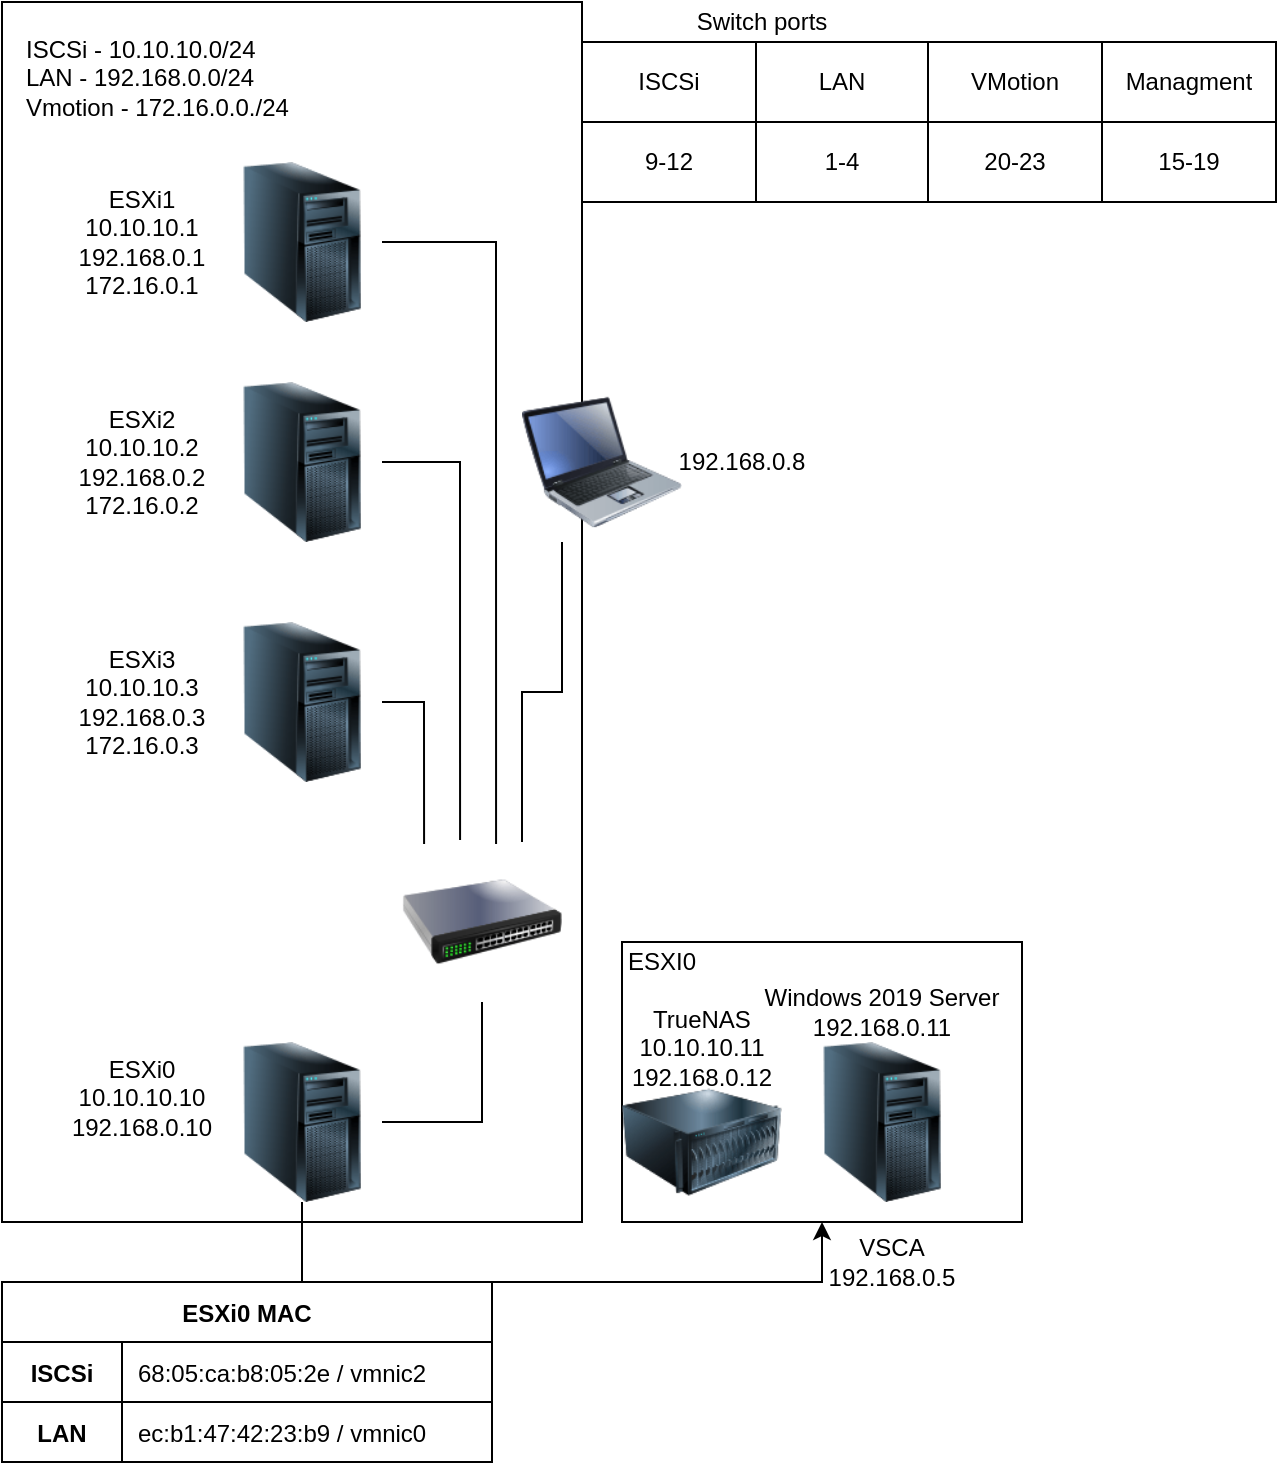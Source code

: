 <mxfile version="13.10.9" type="github">
  <diagram id="UTsrj9zy2FsQwudx2wQN" name="Page-1">
    <mxGraphModel dx="1422" dy="791" grid="1" gridSize="10" guides="1" tooltips="1" connect="1" arrows="0" fold="1" page="1" pageScale="1" pageWidth="850" pageHeight="1100" math="0" shadow="0">
      <root>
        <mxCell id="0" />
        <mxCell id="1" parent="0" />
        <mxCell id="KXu5CnC1AJarhtzcKAEL-6" value="" style="rounded=0;whiteSpace=wrap;html=1;align=left;labelBackgroundColor=none;fillColor=none;" parent="1" vertex="1">
          <mxGeometry width="290" height="610" as="geometry" />
        </mxCell>
        <mxCell id="OHEoidDT8wOifvf5l5tZ-14" style="edgeStyle=orthogonalEdgeStyle;rounded=0;orthogonalLoop=1;jettySize=auto;html=1;entryX=0.588;entryY=0.013;entryDx=0;entryDy=0;entryPerimeter=0;endArrow=none;endFill=0;" parent="1" source="OHEoidDT8wOifvf5l5tZ-2" target="OHEoidDT8wOifvf5l5tZ-6" edge="1">
          <mxGeometry relative="1" as="geometry" />
        </mxCell>
        <mxCell id="OHEoidDT8wOifvf5l5tZ-2" value="" style="image;html=1;image=img/lib/clip_art/computers/Server_Tower_128x128.png" parent="1" vertex="1">
          <mxGeometry x="110" y="80" width="80" height="80" as="geometry" />
        </mxCell>
        <mxCell id="OHEoidDT8wOifvf5l5tZ-13" style="edgeStyle=orthogonalEdgeStyle;rounded=0;orthogonalLoop=1;jettySize=auto;html=1;entryX=0.363;entryY=-0.012;entryDx=0;entryDy=0;entryPerimeter=0;endArrow=none;endFill=0;" parent="1" source="OHEoidDT8wOifvf5l5tZ-3" target="OHEoidDT8wOifvf5l5tZ-6" edge="1">
          <mxGeometry relative="1" as="geometry" />
        </mxCell>
        <mxCell id="OHEoidDT8wOifvf5l5tZ-3" value="" style="image;html=1;image=img/lib/clip_art/computers/Server_Tower_128x128.png" parent="1" vertex="1">
          <mxGeometry x="110" y="190" width="80" height="80" as="geometry" />
        </mxCell>
        <mxCell id="OHEoidDT8wOifvf5l5tZ-11" style="edgeStyle=orthogonalEdgeStyle;rounded=0;orthogonalLoop=1;jettySize=auto;html=1;entryX=0.138;entryY=0.013;entryDx=0;entryDy=0;entryPerimeter=0;endArrow=none;endFill=0;" parent="1" source="OHEoidDT8wOifvf5l5tZ-4" target="OHEoidDT8wOifvf5l5tZ-6" edge="1">
          <mxGeometry relative="1" as="geometry" />
        </mxCell>
        <mxCell id="OHEoidDT8wOifvf5l5tZ-4" value="" style="image;html=1;image=img/lib/clip_art/computers/Server_Tower_128x128.png" parent="1" vertex="1">
          <mxGeometry x="110" y="310" width="80" height="80" as="geometry" />
        </mxCell>
        <mxCell id="OHEoidDT8wOifvf5l5tZ-15" style="edgeStyle=orthogonalEdgeStyle;rounded=0;orthogonalLoop=1;jettySize=auto;html=1;endArrow=none;endFill=0;" parent="1" source="OHEoidDT8wOifvf5l5tZ-5" target="OHEoidDT8wOifvf5l5tZ-6" edge="1">
          <mxGeometry relative="1" as="geometry" />
        </mxCell>
        <mxCell id="KXu5CnC1AJarhtzcKAEL-12" style="edgeStyle=orthogonalEdgeStyle;rounded=0;orthogonalLoop=1;jettySize=auto;html=1;entryX=0.5;entryY=1;entryDx=0;entryDy=0;fontColor=#000000;" parent="1" source="OHEoidDT8wOifvf5l5tZ-5" target="KXu5CnC1AJarhtzcKAEL-9" edge="1">
          <mxGeometry relative="1" as="geometry">
            <Array as="points">
              <mxPoint x="150" y="640" />
              <mxPoint x="410" y="640" />
            </Array>
          </mxGeometry>
        </mxCell>
        <mxCell id="OHEoidDT8wOifvf5l5tZ-5" value="" style="image;html=1;image=img/lib/clip_art/computers/Server_Tower_128x128.png" parent="1" vertex="1">
          <mxGeometry x="110" y="520" width="80" height="80" as="geometry" />
        </mxCell>
        <mxCell id="OHEoidDT8wOifvf5l5tZ-6" value="" style="image;html=1;image=img/lib/clip_art/networking/Switch_128x128.png" parent="1" vertex="1">
          <mxGeometry x="200" y="420" width="80" height="80" as="geometry" />
        </mxCell>
        <mxCell id="OHEoidDT8wOifvf5l5tZ-16" value="&lt;div&gt;ISCSi - 10.10.10.0/24&lt;/div&gt;&lt;div&gt;LAN - 192.168.0.0/24&lt;/div&gt;&lt;div&gt;Vmotion - 172.16.0.0./24&lt;/div&gt;&lt;div&gt;&lt;br&gt;&lt;/div&gt;&lt;div&gt;&lt;br&gt;&lt;/div&gt;&lt;div&gt;&lt;br&gt;&lt;/div&gt;" style="text;html=1;strokeColor=none;fillColor=none;align=left;verticalAlign=top;whiteSpace=wrap;rounded=0;" parent="1" vertex="1">
          <mxGeometry x="10" y="10" width="150" height="60" as="geometry" />
        </mxCell>
        <mxCell id="KXu5CnC1AJarhtzcKAEL-1" value="&lt;div&gt;ESXi1&lt;/div&gt;&lt;div&gt;10.10.10.1&lt;/div&gt;&lt;div&gt;192.168.0.1&lt;/div&gt;&lt;div&gt;172.16.0.1&lt;br&gt;&lt;/div&gt;" style="text;html=1;strokeColor=none;fillColor=none;align=center;verticalAlign=middle;whiteSpace=wrap;rounded=0;" parent="1" vertex="1">
          <mxGeometry x="20" y="85" width="100" height="70" as="geometry" />
        </mxCell>
        <mxCell id="KXu5CnC1AJarhtzcKAEL-2" value="&lt;div&gt;ESXi2&lt;/div&gt;&lt;div&gt;10.10.10.2&lt;/div&gt;&lt;div&gt;192.168.0.2&lt;/div&gt;&lt;div&gt;172.16.0.2&lt;/div&gt;" style="text;html=1;strokeColor=none;fillColor=none;align=center;verticalAlign=middle;whiteSpace=wrap;rounded=0;" parent="1" vertex="1">
          <mxGeometry x="20" y="195" width="100" height="70" as="geometry" />
        </mxCell>
        <mxCell id="KXu5CnC1AJarhtzcKAEL-4" value="&lt;div&gt;ESXi3&lt;/div&gt;&lt;div&gt;10.10.10.3&lt;/div&gt;&lt;div&gt;192.168.0.3&lt;/div&gt;&lt;div&gt;172.16.0.3&lt;br&gt;&lt;/div&gt;" style="text;html=1;strokeColor=none;fillColor=none;align=center;verticalAlign=middle;whiteSpace=wrap;rounded=0;" parent="1" vertex="1">
          <mxGeometry x="20" y="315" width="100" height="70" as="geometry" />
        </mxCell>
        <mxCell id="KXu5CnC1AJarhtzcKAEL-5" value="&lt;div&gt;ESXi0&lt;/div&gt;&lt;div&gt;10.10.10.10&lt;/div&gt;&lt;div&gt;192.168.0.10&lt;/div&gt;&lt;div&gt;&lt;br&gt;&lt;/div&gt;" style="text;html=1;strokeColor=none;fillColor=none;align=center;verticalAlign=middle;whiteSpace=wrap;rounded=0;" parent="1" vertex="1">
          <mxGeometry x="20" y="520" width="100" height="70" as="geometry" />
        </mxCell>
        <mxCell id="KXu5CnC1AJarhtzcKAEL-9" value="" style="rounded=0;whiteSpace=wrap;html=1;align=left;labelBackgroundColor=none;fillColor=none;" parent="1" vertex="1">
          <mxGeometry x="310" y="470" width="200" height="140" as="geometry" />
        </mxCell>
        <mxCell id="KXu5CnC1AJarhtzcKAEL-11" value="" style="image;html=1;image=img/lib/clip_art/computers/Server_128x128.png;labelBackgroundColor=none;fillColor=none;gradientColor=none;fontColor=#000000;align=left;" parent="1" vertex="1">
          <mxGeometry x="310" y="530" width="80" height="80" as="geometry" />
        </mxCell>
        <mxCell id="KXu5CnC1AJarhtzcKAEL-13" value="ESXI0" style="text;html=1;strokeColor=none;fillColor=none;align=center;verticalAlign=middle;whiteSpace=wrap;rounded=0;labelBackgroundColor=none;fontColor=#000000;" parent="1" vertex="1">
          <mxGeometry x="310" y="470" width="40" height="20" as="geometry" />
        </mxCell>
        <mxCell id="KXu5CnC1AJarhtzcKAEL-14" value="&lt;div&gt;TrueNAS&lt;/div&gt;&lt;div&gt;10.10.10.11&lt;/div&gt;&lt;div&gt;192.168.0.12&lt;br&gt;&lt;/div&gt;" style="text;html=1;strokeColor=none;fillColor=none;align=center;verticalAlign=middle;whiteSpace=wrap;rounded=0;labelBackgroundColor=none;fontColor=#000000;" parent="1" vertex="1">
          <mxGeometry x="300" y="500" width="100" height="45" as="geometry" />
        </mxCell>
        <mxCell id="KXu5CnC1AJarhtzcKAEL-15" value="" style="image;html=1;image=img/lib/clip_art/computers/Server_Tower_128x128.png;labelBackgroundColor=none;fillColor=none;gradientColor=none;fontColor=#000000;align=left;" parent="1" vertex="1">
          <mxGeometry x="400" y="520" width="80" height="80" as="geometry" />
        </mxCell>
        <mxCell id="KXu5CnC1AJarhtzcKAEL-16" value="&lt;div&gt;Windows 2019 Server&lt;/div&gt;&lt;div&gt;192.168.0.11&lt;br&gt;&lt;/div&gt;" style="text;html=1;strokeColor=none;fillColor=none;align=center;verticalAlign=middle;whiteSpace=wrap;rounded=0;labelBackgroundColor=none;fontColor=#000000;" parent="1" vertex="1">
          <mxGeometry x="375" y="480" width="130" height="50" as="geometry" />
        </mxCell>
        <mxCell id="KXu5CnC1AJarhtzcKAEL-21" value="" style="shape=table;html=1;whiteSpace=wrap;startSize=0;container=1;collapsible=0;childLayout=tableLayout;labelBackgroundColor=none;fillColor=none;gradientColor=none;fontColor=#000000;align=left;" parent="1" vertex="1">
          <mxGeometry x="290" y="20" width="347" height="80" as="geometry" />
        </mxCell>
        <mxCell id="KXu5CnC1AJarhtzcKAEL-22" value="" style="shape=partialRectangle;html=1;whiteSpace=wrap;collapsible=0;dropTarget=0;pointerEvents=0;fillColor=none;top=0;left=0;bottom=0;right=0;points=[[0,0.5],[1,0.5]];portConstraint=eastwest;" parent="KXu5CnC1AJarhtzcKAEL-21" vertex="1">
          <mxGeometry width="347" height="40" as="geometry" />
        </mxCell>
        <mxCell id="KXu5CnC1AJarhtzcKAEL-23" value="ISCSi" style="shape=partialRectangle;html=1;whiteSpace=wrap;connectable=0;fillColor=none;top=0;left=0;bottom=0;right=0;overflow=hidden;" parent="KXu5CnC1AJarhtzcKAEL-22" vertex="1">
          <mxGeometry width="87" height="40" as="geometry" />
        </mxCell>
        <mxCell id="KXu5CnC1AJarhtzcKAEL-24" value="LAN" style="shape=partialRectangle;html=1;whiteSpace=wrap;connectable=0;fillColor=none;top=0;left=0;bottom=0;right=0;overflow=hidden;" parent="KXu5CnC1AJarhtzcKAEL-22" vertex="1">
          <mxGeometry x="87" width="86" height="40" as="geometry" />
        </mxCell>
        <mxCell id="KXu5CnC1AJarhtzcKAEL-25" value="VMotion" style="shape=partialRectangle;html=1;whiteSpace=wrap;connectable=0;fillColor=none;top=0;left=0;bottom=0;right=0;overflow=hidden;" parent="KXu5CnC1AJarhtzcKAEL-22" vertex="1">
          <mxGeometry x="173" width="87" height="40" as="geometry" />
        </mxCell>
        <mxCell id="ZRdFiH65UOQqIFGWz-KA-10" value="Managment" style="shape=partialRectangle;html=1;whiteSpace=wrap;connectable=0;fillColor=none;top=0;left=0;bottom=0;right=0;overflow=hidden;" vertex="1" parent="KXu5CnC1AJarhtzcKAEL-22">
          <mxGeometry x="260" width="87" height="40" as="geometry" />
        </mxCell>
        <mxCell id="KXu5CnC1AJarhtzcKAEL-26" value="" style="shape=partialRectangle;html=1;whiteSpace=wrap;collapsible=0;dropTarget=0;pointerEvents=0;fillColor=none;top=0;left=0;bottom=0;right=0;points=[[0,0.5],[1,0.5]];portConstraint=eastwest;" parent="KXu5CnC1AJarhtzcKAEL-21" vertex="1">
          <mxGeometry y="40" width="347" height="40" as="geometry" />
        </mxCell>
        <mxCell id="KXu5CnC1AJarhtzcKAEL-27" value="9-12" style="shape=partialRectangle;html=1;whiteSpace=wrap;connectable=0;fillColor=none;top=0;left=0;bottom=0;right=0;overflow=hidden;" parent="KXu5CnC1AJarhtzcKAEL-26" vertex="1">
          <mxGeometry width="87" height="40" as="geometry" />
        </mxCell>
        <mxCell id="KXu5CnC1AJarhtzcKAEL-28" value="1-4" style="shape=partialRectangle;html=1;whiteSpace=wrap;connectable=0;fillColor=none;top=0;left=0;bottom=0;right=0;overflow=hidden;" parent="KXu5CnC1AJarhtzcKAEL-26" vertex="1">
          <mxGeometry x="87" width="86" height="40" as="geometry" />
        </mxCell>
        <mxCell id="KXu5CnC1AJarhtzcKAEL-29" value="20-23" style="shape=partialRectangle;html=1;whiteSpace=wrap;connectable=0;fillColor=none;top=0;left=0;bottom=0;right=0;overflow=hidden;" parent="KXu5CnC1AJarhtzcKAEL-26" vertex="1">
          <mxGeometry x="173" width="87" height="40" as="geometry" />
        </mxCell>
        <mxCell id="ZRdFiH65UOQqIFGWz-KA-11" value="15-19" style="shape=partialRectangle;html=1;whiteSpace=wrap;connectable=0;fillColor=none;top=0;left=0;bottom=0;right=0;overflow=hidden;" vertex="1" parent="KXu5CnC1AJarhtzcKAEL-26">
          <mxGeometry x="260" width="87" height="40" as="geometry" />
        </mxCell>
        <mxCell id="KXu5CnC1AJarhtzcKAEL-34" value="Switch ports" style="text;html=1;strokeColor=none;fillColor=none;align=center;verticalAlign=middle;whiteSpace=wrap;rounded=0;labelBackgroundColor=none;fontColor=#000000;" parent="1" vertex="1">
          <mxGeometry x="335" width="90" height="20" as="geometry" />
        </mxCell>
        <mxCell id="KXu5CnC1AJarhtzcKAEL-51" value="ESXi0 MAC" style="shape=table;startSize=30;container=1;collapsible=1;childLayout=tableLayout;fixedRows=1;rowLines=0;fontStyle=1;align=center;resizeLast=1;labelBackgroundColor=none;fillColor=none;gradientColor=none;fontColor=#000000;" parent="1" vertex="1">
          <mxGeometry y="640" width="245" height="90" as="geometry">
            <mxRectangle x="1" y="640" width="60" height="30" as="alternateBounds" />
          </mxGeometry>
        </mxCell>
        <mxCell id="KXu5CnC1AJarhtzcKAEL-55" value="" style="shape=partialRectangle;collapsible=0;dropTarget=0;pointerEvents=0;fillColor=none;top=0;left=0;bottom=1;right=0;points=[[0,0.5],[1,0.5]];portConstraint=eastwest;" parent="KXu5CnC1AJarhtzcKAEL-51" vertex="1">
          <mxGeometry y="30" width="245" height="30" as="geometry" />
        </mxCell>
        <mxCell id="KXu5CnC1AJarhtzcKAEL-56" value="ISCSi" style="shape=partialRectangle;connectable=0;fillColor=none;top=0;left=0;bottom=0;right=0;fontStyle=1;overflow=hidden;" parent="KXu5CnC1AJarhtzcKAEL-55" vertex="1">
          <mxGeometry width="60" height="30" as="geometry" />
        </mxCell>
        <mxCell id="KXu5CnC1AJarhtzcKAEL-57" value="68:05:ca:b8:05:2e / vmnic2" style="shape=partialRectangle;connectable=0;fillColor=none;top=0;left=0;bottom=0;right=0;align=left;spacingLeft=6;fontStyle=0;overflow=hidden;" parent="KXu5CnC1AJarhtzcKAEL-55" vertex="1">
          <mxGeometry x="60" width="185" height="30" as="geometry" />
        </mxCell>
        <mxCell id="KXu5CnC1AJarhtzcKAEL-61" value="" style="shape=partialRectangle;collapsible=0;dropTarget=0;pointerEvents=0;fillColor=none;top=0;left=0;bottom=0;right=0;points=[[0,0.5],[1,0.5]];portConstraint=eastwest;" parent="KXu5CnC1AJarhtzcKAEL-51" vertex="1">
          <mxGeometry y="60" width="245" height="30" as="geometry" />
        </mxCell>
        <mxCell id="KXu5CnC1AJarhtzcKAEL-62" value="LAN" style="shape=partialRectangle;connectable=0;fillColor=none;top=0;left=0;bottom=0;right=0;editable=1;overflow=hidden;fontStyle=1" parent="KXu5CnC1AJarhtzcKAEL-61" vertex="1">
          <mxGeometry width="60" height="30" as="geometry" />
        </mxCell>
        <mxCell id="KXu5CnC1AJarhtzcKAEL-63" value="ec:b1:47:42:23:b9 / vmnic0" style="shape=partialRectangle;connectable=0;fillColor=none;top=0;left=0;bottom=0;right=0;align=left;spacingLeft=6;overflow=hidden;" parent="KXu5CnC1AJarhtzcKAEL-61" vertex="1">
          <mxGeometry x="60" width="185" height="30" as="geometry" />
        </mxCell>
        <mxCell id="pZOXA0XI9quMsnwtmUuH-1" value="VSCA 192.168.0.5" style="text;html=1;strokeColor=none;fillColor=none;align=center;verticalAlign=middle;whiteSpace=wrap;rounded=0;" parent="1" vertex="1">
          <mxGeometry x="425" y="620" width="40" height="20" as="geometry" />
        </mxCell>
        <mxCell id="ZRdFiH65UOQqIFGWz-KA-8" style="edgeStyle=orthogonalEdgeStyle;rounded=0;orthogonalLoop=1;jettySize=auto;html=1;exitX=0.25;exitY=1;exitDx=0;exitDy=0;entryX=0.75;entryY=0;entryDx=0;entryDy=0;endArrow=none;endFill=0;" edge="1" parent="1" source="ZRdFiH65UOQqIFGWz-KA-1" target="OHEoidDT8wOifvf5l5tZ-6">
          <mxGeometry relative="1" as="geometry" />
        </mxCell>
        <mxCell id="ZRdFiH65UOQqIFGWz-KA-1" value="" style="image;html=1;image=img/lib/clip_art/computers/Laptop_128x128.png" vertex="1" parent="1">
          <mxGeometry x="260" y="190" width="80" height="80" as="geometry" />
        </mxCell>
        <mxCell id="ZRdFiH65UOQqIFGWz-KA-4" value="192.168.0.8" style="text;html=1;strokeColor=none;fillColor=none;align=center;verticalAlign=middle;whiteSpace=wrap;rounded=0;" vertex="1" parent="1">
          <mxGeometry x="350" y="220" width="40" height="20" as="geometry" />
        </mxCell>
      </root>
    </mxGraphModel>
  </diagram>
</mxfile>
